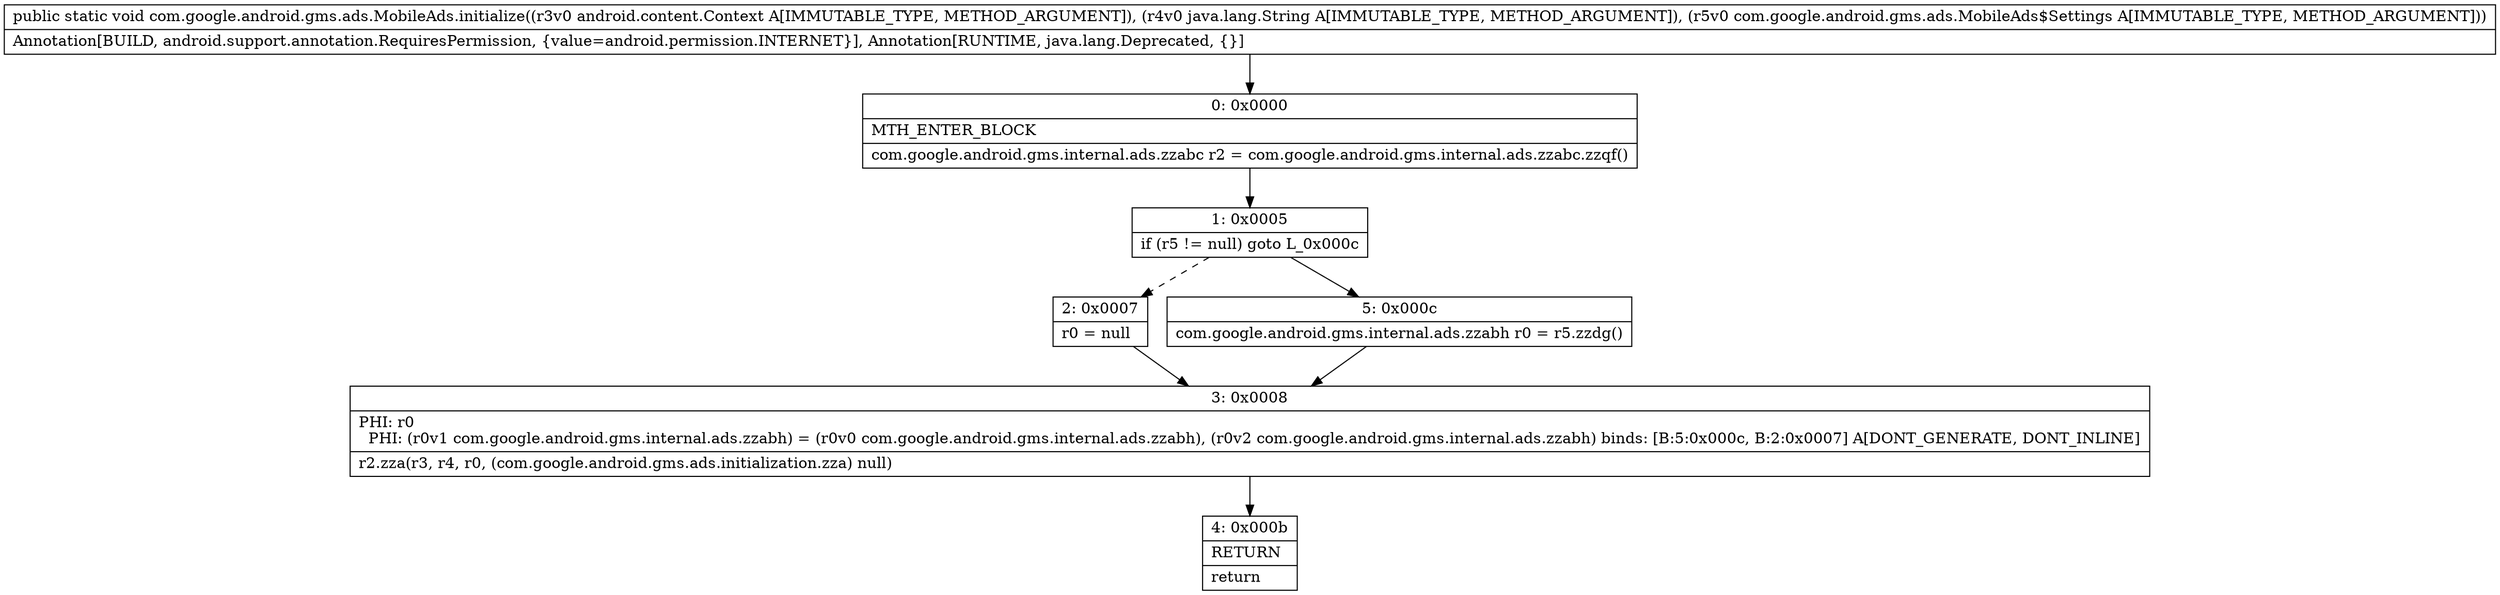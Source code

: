 digraph "CFG forcom.google.android.gms.ads.MobileAds.initialize(Landroid\/content\/Context;Ljava\/lang\/String;Lcom\/google\/android\/gms\/ads\/MobileAds$Settings;)V" {
Node_0 [shape=record,label="{0\:\ 0x0000|MTH_ENTER_BLOCK\l|com.google.android.gms.internal.ads.zzabc r2 = com.google.android.gms.internal.ads.zzabc.zzqf()\l}"];
Node_1 [shape=record,label="{1\:\ 0x0005|if (r5 != null) goto L_0x000c\l}"];
Node_2 [shape=record,label="{2\:\ 0x0007|r0 = null\l}"];
Node_3 [shape=record,label="{3\:\ 0x0008|PHI: r0 \l  PHI: (r0v1 com.google.android.gms.internal.ads.zzabh) = (r0v0 com.google.android.gms.internal.ads.zzabh), (r0v2 com.google.android.gms.internal.ads.zzabh) binds: [B:5:0x000c, B:2:0x0007] A[DONT_GENERATE, DONT_INLINE]\l|r2.zza(r3, r4, r0, (com.google.android.gms.ads.initialization.zza) null)\l}"];
Node_4 [shape=record,label="{4\:\ 0x000b|RETURN\l|return\l}"];
Node_5 [shape=record,label="{5\:\ 0x000c|com.google.android.gms.internal.ads.zzabh r0 = r5.zzdg()\l}"];
MethodNode[shape=record,label="{public static void com.google.android.gms.ads.MobileAds.initialize((r3v0 android.content.Context A[IMMUTABLE_TYPE, METHOD_ARGUMENT]), (r4v0 java.lang.String A[IMMUTABLE_TYPE, METHOD_ARGUMENT]), (r5v0 com.google.android.gms.ads.MobileAds$Settings A[IMMUTABLE_TYPE, METHOD_ARGUMENT]))  | Annotation[BUILD, android.support.annotation.RequiresPermission, \{value=android.permission.INTERNET\}], Annotation[RUNTIME, java.lang.Deprecated, \{\}]\l}"];
MethodNode -> Node_0;
Node_0 -> Node_1;
Node_1 -> Node_2[style=dashed];
Node_1 -> Node_5;
Node_2 -> Node_3;
Node_3 -> Node_4;
Node_5 -> Node_3;
}

